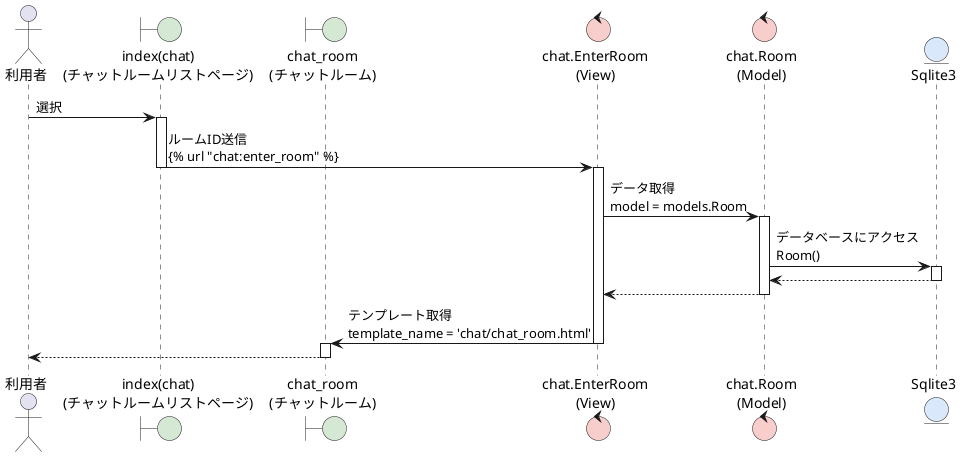 @startuml ChatRoomJoin

actor 利用者 as user
' boundary "index(accounts)\n(メインページ)" as main #d5e8d4
boundary "index(chat)\n(チャットルームリストページ)" as cl #d5e8d4
boundary "chat_room\n(チャットルーム)" as cr #d5e8d4

' control "chat.Index\n(View)" as inView #f8cecc
control "chat.EnterRoom\n(View)" as enView #f8cecc
' control "chat.SearchForm\n(Form)" as Form #f8cecc
control "chat.Room\n(Model)" as Model #f8cecc

entity "Sqlite3" as db #dae8fc

user -> cl:選択
activate cl
cl -> enView:ルームID送信\n{% url "chat:enter_room" %}
deactivate cl
activate enView
enView -> Model:データ取得\nmodel = models.Room
activate Model
Model -> db:データベースにアクセス\nRoom()
activate db
db --> Model
deactivate db
Model --> enView
deactivate Model
enView -> cr:テンプレート取得\ntemplate_name = 'chat/chat_room.html'
deactivate enView
activate cr
cr --> user
deactivate cr

deactivate user
@enduml